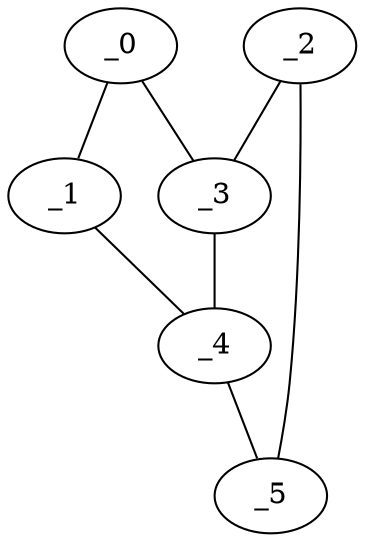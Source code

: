 graph HP1_0097 {
	_0	 [x="1.16752",
		y="2.87306"];
	_1	 [x="0.591358",
		y="0.731977"];
	_0 -- _1;
	_3	 [x="1.82794",
		y="2.88805"];
	_0 -- _3;
	_4	 [x="0.708621",
		y="1.91924"];
	_1 -- _4;
	_2	 [x="1.94584",
		y="0.428816"];
	_2 -- _3;
	_5	 [x="2.35683",
		y="1.4282"];
	_2 -- _5;
	_3 -- _4;
	_4 -- _5;
}
